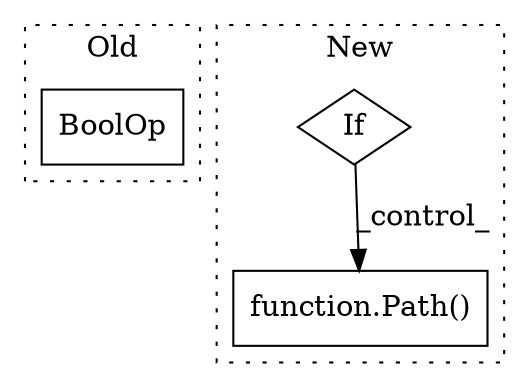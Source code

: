 digraph G {
subgraph cluster0 {
1 [label="BoolOp" a="72" s="1123" l="64" shape="box"];
label = "Old";
style="dotted";
}
subgraph cluster1 {
2 [label="function.Path()" a="75" s="4257,4269" l="5,1" shape="box"];
3 [label="If" a="96" s="4061" l="3" shape="diamond"];
label = "New";
style="dotted";
}
3 -> 2 [label="_control_"];
}